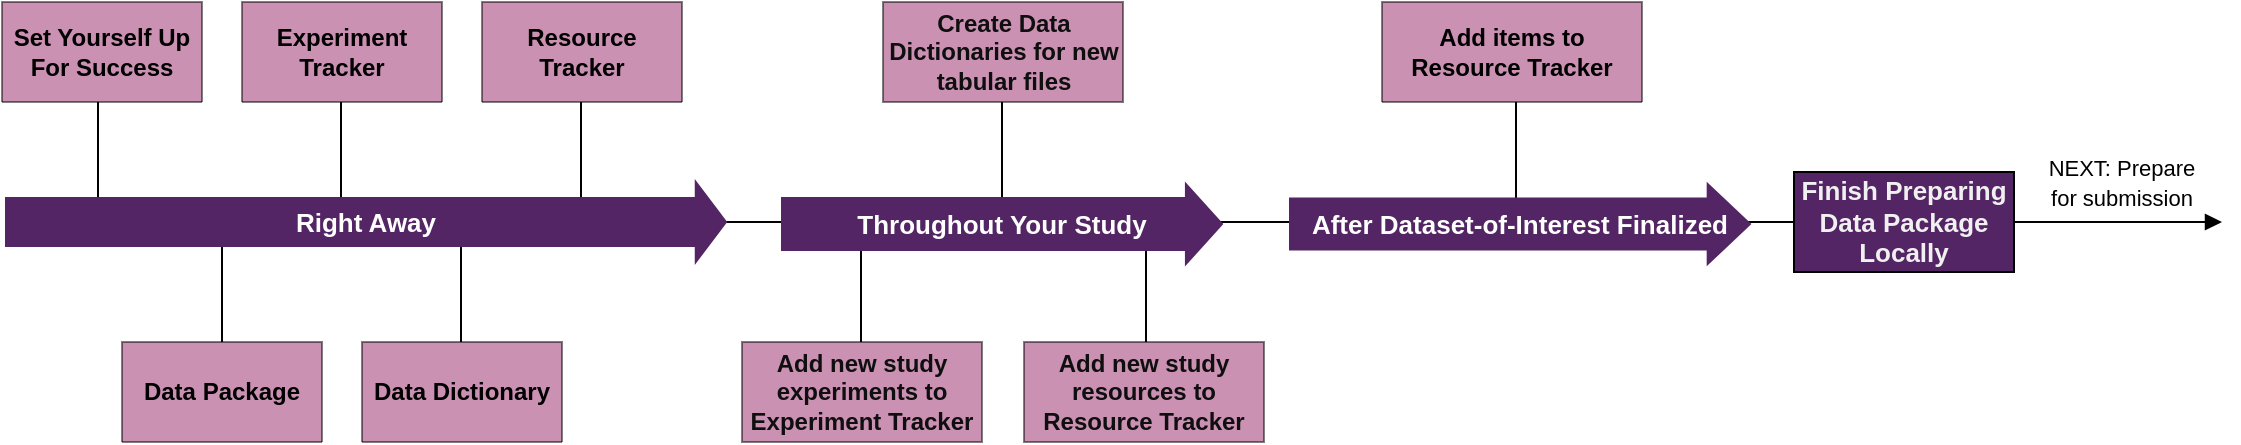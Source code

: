 <mxfile>
    <diagram id="kfqbYSQvsbw34wrSjgwR" name="Page-1">
        <mxGraphModel dx="1121" dy="787" grid="1" gridSize="10" guides="1" tooltips="1" connect="1" arrows="1" fold="1" page="1" pageScale="1" pageWidth="850" pageHeight="1100" math="0" shadow="0">
            <root>
                <mxCell id="0"/>
                <mxCell id="1" parent="0"/>
                <UserObject label="&lt;font style=&quot;font-size: 11px;&quot;&gt;NEXT: Prepare for submission&lt;/font&gt;" link="../../../submit/#placeholder" id="69">
                    <mxCell style="rounded=0;whiteSpace=wrap;html=1;strokeColor=none;" parent="1" vertex="1">
                        <mxGeometry x="1050" y="360" width="80" height="40" as="geometry"/>
                    </mxCell>
                </UserObject>
                <mxCell id="2" value="" style="endArrow=block;html=1;rounded=0;endFill=1;startArrow=none;" parent="1" edge="1">
                    <mxGeometry width="50" height="50" relative="1" as="geometry">
                        <mxPoint x="40" y="400" as="sourcePoint"/>
                        <mxPoint x="1140" y="400" as="targetPoint"/>
                    </mxGeometry>
                </mxCell>
                <mxCell id="5" value="Finish Preparing Data Package Locally" style="rounded=0;whiteSpace=wrap;html=1;fillColor=#532565;fontColor=#F0F0F0;fontStyle=1;glass=0;fontSize=13;" parent="1" vertex="1">
                    <mxGeometry x="926" y="375" width="110" height="50" as="geometry"/>
                </mxCell>
                <mxCell id="24" value="" style="endArrow=none;html=1;fontColor=#0F0F0F;rounded=0;" parent="1" edge="1">
                    <mxGeometry width="50" height="50" relative="1" as="geometry">
                        <mxPoint x="140" y="460" as="sourcePoint"/>
                        <mxPoint x="140" y="400" as="targetPoint"/>
                    </mxGeometry>
                </mxCell>
                <mxCell id="25" value="" style="endArrow=none;html=1;fontColor=#0F0F0F;rounded=0;" parent="1" edge="1">
                    <mxGeometry width="50" height="50" relative="1" as="geometry">
                        <mxPoint x="199.5" y="400" as="sourcePoint"/>
                        <mxPoint x="199.5" y="340" as="targetPoint"/>
                    </mxGeometry>
                </mxCell>
                <mxCell id="26" value="" style="endArrow=none;html=1;fontColor=#0F0F0F;rounded=0;" parent="1" edge="1">
                    <mxGeometry width="50" height="50" relative="1" as="geometry">
                        <mxPoint x="259.5" y="460" as="sourcePoint"/>
                        <mxPoint x="259.5" y="400" as="targetPoint"/>
                    </mxGeometry>
                </mxCell>
                <mxCell id="28" value="" style="endArrow=none;html=1;fontColor=#0F0F0F;rounded=0;" parent="1" edge="1">
                    <mxGeometry width="50" height="50" relative="1" as="geometry">
                        <mxPoint x="787" y="340" as="sourcePoint"/>
                        <mxPoint x="787" y="400" as="targetPoint"/>
                    </mxGeometry>
                </mxCell>
                <mxCell id="34" value="" style="endArrow=none;html=1;fontColor=#0F0F0F;rounded=0;" parent="1" edge="1">
                    <mxGeometry width="50" height="50" relative="1" as="geometry">
                        <mxPoint x="319.5" y="340" as="sourcePoint"/>
                        <mxPoint x="319.5" y="400" as="targetPoint"/>
                    </mxGeometry>
                </mxCell>
                <UserObject label="&lt;b&gt;Data Package&lt;/b&gt;" link="#initialize-your-data-package" id="45">
                    <mxCell style="swimlane;fontStyle=0;childLayout=stackLayout;horizontal=1;startSize=50;horizontalStack=0;resizeParent=1;resizeParentMax=0;resizeLast=0;collapsible=1;marginBottom=0;whiteSpace=wrap;html=1;rounded=0;shadow=0;glass=0;fillColor=#982568;gradientColor=none;gradientDirection=radial;opacity=50;movable=1;resizable=1;rotatable=1;deletable=1;editable=1;connectable=1;noLabel=0;expand=1;flipV=0;" parent="1" vertex="1" collapsed="1">
                        <mxGeometry x="90" y="460" width="100" height="50" as="geometry">
                            <mxRectangle x="200" y="460" width="120" height="110" as="alternateBounds"/>
                        </mxGeometry>
                    </mxCell>
                </UserObject>
                <mxCell id="46" value="Initialize data package" style="text;strokeColor=default;fillColor=#FFFFFF;align=center;verticalAlign=middle;spacingLeft=4;spacingRight=4;overflow=hidden;points=[[0,0.5],[1,0.5]];portConstraint=eastwest;rotatable=0;whiteSpace=wrap;html=1;rounded=0;shadow=0;glass=0;" parent="45" vertex="1">
                    <mxGeometry y="50" width="120" height="60" as="geometry"/>
                </mxCell>
                <UserObject label="&lt;b&gt;Data Dictionary&lt;/b&gt;" link="#start-your-data-dictionaryies" id="54">
                    <mxCell style="swimlane;fontStyle=0;childLayout=stackLayout;horizontal=1;startSize=50;horizontalStack=0;resizeParent=1;resizeParentMax=0;resizeLast=0;collapsible=1;marginBottom=0;whiteSpace=wrap;html=1;rounded=0;shadow=0;glass=0;fillColor=#982568;gradientColor=none;gradientDirection=radial;opacity=50;arcSize=15;swimlaneFillColor=none;" parent="1" vertex="1" collapsed="1">
                        <mxGeometry x="210" y="460" width="100" height="50" as="geometry">
                            <mxRectangle x="590" y="290" width="120" height="130" as="alternateBounds"/>
                        </mxGeometry>
                    </mxCell>
                </UserObject>
                <mxCell id="55" value="If any shared result depends upon a tabular data file, document the variables in that file." style="text;strokeColor=default;fillColor=#FFFFFF;align=left;verticalAlign=middle;spacingLeft=4;spacingRight=4;overflow=hidden;points=[[0,0.5],[1,0.5]];portConstraint=eastwest;rotatable=0;whiteSpace=wrap;html=1;rounded=0;shadow=0;glass=0;" parent="54" vertex="1">
                    <mxGeometry y="50" width="120" height="80" as="geometry"/>
                </mxCell>
                <mxCell id="58" value="" style="endArrow=none;html=1;fontColor=#0F0F0F;rounded=0;" parent="1" edge="1">
                    <mxGeometry width="50" height="50" relative="1" as="geometry">
                        <mxPoint x="78" y="340" as="sourcePoint"/>
                        <mxPoint x="78" y="400" as="targetPoint"/>
                    </mxGeometry>
                </mxCell>
                <UserObject label="Right Away" link="#what-to-do-right-away" id="68">
                    <mxCell style="shape=singleArrow;whiteSpace=wrap;html=1;arrowWidth=0.6;arrowSize=0.042;fillColor=#532565;strokeColor=#532565;fontSize=13;labelBorderColor=none;fontColor=#FFFFFF;fontStyle=1" parent="1" vertex="1">
                        <mxGeometry x="32" y="380" width="360" height="40" as="geometry"/>
                    </mxCell>
                </UserObject>
                <mxCell id="90" value="" style="endArrow=none;html=1;fontColor=#0F0F0F;rounded=0;" parent="1" edge="1">
                    <mxGeometry width="50" height="50" relative="1" as="geometry">
                        <mxPoint x="530" y="340" as="sourcePoint"/>
                        <mxPoint x="530" y="400" as="targetPoint"/>
                    </mxGeometry>
                </mxCell>
                <UserObject label="Create Data Dictionaries for new tabular files" link="#new-tabular-data-files" id="95">
                    <mxCell style="rounded=0;whiteSpace=wrap;html=1;fillColor=#982568;fontColor=#0F0F0F;fontStyle=1;opacity=50;" parent="1" vertex="1">
                        <mxGeometry x="470.5" y="290" width="120" height="50" as="geometry"/>
                    </mxCell>
                </UserObject>
                <UserObject label="Add new study experiments to Experiment Tracker" link="#new-study-experimentsactivities" id="96">
                    <mxCell style="rounded=0;whiteSpace=wrap;html=1;fillColor=#982568;fontColor=#0F0F0F;fontStyle=1;opacity=50;" parent="1" vertex="1">
                        <mxGeometry x="400" y="460" width="120" height="50" as="geometry"/>
                    </mxCell>
                </UserObject>
                <mxCell id="98" value="" style="endArrow=none;html=1;fontColor=#0F0F0F;rounded=0;" parent="1" edge="1">
                    <mxGeometry width="50" height="50" relative="1" as="geometry">
                        <mxPoint x="459.5" y="400" as="sourcePoint"/>
                        <mxPoint x="459.5" y="460" as="targetPoint"/>
                    </mxGeometry>
                </mxCell>
                <UserObject label="Add new study resources to Resource Tracker" link="#new-study-filesresources" id="99">
                    <mxCell style="rounded=0;whiteSpace=wrap;html=1;fillColor=#982568;fontColor=#0F0F0F;fontStyle=1;opacity=50;" parent="1" vertex="1">
                        <mxGeometry x="541" y="460" width="120" height="50" as="geometry"/>
                    </mxCell>
                </UserObject>
                <mxCell id="100" value="" style="endArrow=none;html=1;fontColor=#0F0F0F;rounded=0;" parent="1" edge="1">
                    <mxGeometry width="50" height="50" relative="1" as="geometry">
                        <mxPoint x="602" y="400" as="sourcePoint"/>
                        <mxPoint x="602" y="460" as="targetPoint"/>
                    </mxGeometry>
                </mxCell>
                <UserObject label="&lt;font color=&quot;#ffffff&quot; style=&quot;font-size: 13px;&quot;&gt;&lt;b style=&quot;font-size: 13px;&quot;&gt;Throughout Your Study&lt;/b&gt;&lt;/font&gt;" link="#what-to-do-continuously-as-you-go" id="101">
                    <mxCell style="shape=singleArrow;whiteSpace=wrap;html=1;arrowWidth=0.65;arrowSize=0.082;fillColor=#532565;strokeColor=#532565;fontSize=13;labelBorderColor=none;" parent="1" vertex="1">
                        <mxGeometry x="420" y="381" width="220" height="40" as="geometry"/>
                    </mxCell>
                </UserObject>
                <UserObject label="&lt;font color=&quot;#ffffff&quot; style=&quot;font-size: 13px;&quot;&gt;&lt;b style=&quot;font-size: 13px;&quot;&gt;After Dataset-of-Interest Finalized&lt;/b&gt;&lt;/font&gt;" link="#what-to-do-when-your-dataset-of-interest-is-finalized" id="102">
                    <mxCell style="shape=singleArrow;whiteSpace=wrap;html=1;arrowWidth=0.64;arrowSize=0.092;fillColor=#532565;strokeColor=#532565;fontSize=13;labelBorderColor=none;" parent="1" vertex="1">
                        <mxGeometry x="674" y="381" width="230" height="40" as="geometry"/>
                    </mxCell>
                </UserObject>
                <UserObject label="&lt;b&gt;Experiment Tracker&lt;/b&gt;" link="#start-your-experiment-tracker" id="41">
                    <mxCell style="swimlane;fontStyle=0;childLayout=stackLayout;horizontal=1;startSize=50;horizontalStack=0;resizeParent=1;resizeParentMax=0;resizeLast=0;collapsible=1;marginBottom=0;whiteSpace=wrap;html=1;rounded=0;shadow=0;glass=0;fillColor=#982568;gradientColor=none;gradientDirection=radial;opacity=50;" parent="1" vertex="1" collapsed="1">
                        <mxGeometry x="150" y="290" width="100" height="50" as="geometry">
                            <mxRectangle x="450" y="290" width="120" height="110" as="alternateBounds"/>
                        </mxGeometry>
                    </mxCell>
                </UserObject>
                <mxCell id="42" value="Document contributing experiments" style="text;strokeColor=default;fillColor=#FFFFFF;align=center;verticalAlign=middle;spacingLeft=4;spacingRight=4;overflow=hidden;points=[[0,0.5],[1,0.5]];portConstraint=eastwest;rotatable=0;whiteSpace=wrap;html=1;rounded=0;shadow=0;glass=0;" parent="41" vertex="1">
                    <mxGeometry y="50" width="120" height="60" as="geometry"/>
                </mxCell>
                <UserObject label="&lt;b&gt;Set Yourself Up For Success&lt;/b&gt;" link="#set-yourself-up-for-success" id="113">
                    <mxCell style="swimlane;fontStyle=0;childLayout=stackLayout;horizontal=1;startSize=50;horizontalStack=0;resizeParent=1;resizeParentMax=0;resizeLast=0;collapsible=1;marginBottom=0;whiteSpace=wrap;html=1;rounded=0;shadow=0;glass=0;fillColor=#982568;gradientColor=none;gradientDirection=radial;opacity=50;" vertex="1" collapsed="1" parent="1">
                        <mxGeometry x="30" y="290" width="100" height="50" as="geometry">
                            <mxRectangle x="30" y="290" width="150" height="220" as="alternateBounds"/>
                        </mxGeometry>
                    </mxCell>
                </UserObject>
                <mxCell id="114" value="&lt;span style=&quot;&quot;&gt;1. Review all files produced by your study&lt;/span&gt;" style="text;strokeColor=default;fillColor=#FFFFFF;align=left;verticalAlign=middle;spacingLeft=4;spacingRight=4;overflow=hidden;points=[[0,0.5],[1,0.5]];portConstraint=eastwest;rotatable=0;whiteSpace=wrap;html=1;rounded=0;shadow=0;glass=0;" vertex="1" parent="113">
                    <mxGeometry y="50" width="150" height="40" as="geometry"/>
                </mxCell>
                <mxCell id="115" value="2. Apply file organization and naming conventions" style="text;strokeColor=default;fillColor=#FFFFFF;align=left;verticalAlign=middle;spacingLeft=4;spacingRight=4;overflow=hidden;points=[[0,0.5],[1,0.5]];portConstraint=eastwest;rotatable=0;whiteSpace=wrap;html=1;rounded=0;shadow=0;glass=0;" vertex="1" parent="113">
                    <mxGeometry y="90" width="150" height="40" as="geometry"/>
                </mxCell>
                <mxCell id="116" value="3. Organize study files into a single folder/ directory" style="text;strokeColor=default;fillColor=#FFFFFF;align=left;verticalAlign=middle;spacingLeft=4;spacingRight=4;overflow=hidden;points=[[0,0.5],[1,0.5]];portConstraint=eastwest;rotatable=0;whiteSpace=wrap;html=1;rounded=0;shadow=0;glass=0;" vertex="1" parent="113">
                    <mxGeometry y="130" width="150" height="50" as="geometry"/>
                </mxCell>
                <mxCell id="117" value="4. Ensure study files and folders are accessible" style="text;strokeColor=default;fillColor=#FFFFFF;align=left;verticalAlign=middle;spacingLeft=4;spacingRight=4;overflow=hidden;points=[[0,0.5],[1,0.5]];portConstraint=eastwest;rotatable=0;whiteSpace=wrap;html=1;rounded=0;shadow=0;glass=0;" vertex="1" parent="113">
                    <mxGeometry y="180" width="150" height="40" as="geometry"/>
                </mxCell>
                <UserObject label="&lt;b&gt;Add items to Resource Tracker&lt;/b&gt;" link="#add-items-to-your-resource-tracker" id="118">
                    <mxCell style="swimlane;fontStyle=0;childLayout=stackLayout;horizontal=1;startSize=50;horizontalStack=0;resizeParent=1;resizeParentMax=0;resizeLast=0;collapsible=1;marginBottom=0;whiteSpace=wrap;html=1;rounded=0;shadow=0;glass=0;fillColor=#982568;gradientColor=none;gradientDirection=radial;opacity=50;swimlaneLine=1;" vertex="1" collapsed="1" parent="1">
                        <mxGeometry x="720" y="290" width="130" height="50" as="geometry">
                            <mxRectangle x="720" y="290" width="190" height="220" as="alternateBounds"/>
                        </mxGeometry>
                    </mxCell>
                </UserObject>
                <mxCell id="119" value="&lt;b&gt;Step 1&lt;/b&gt;: Add your finalized dataset-of-interest to your Resource Tracker." style="text;strokeColor=default;fillColor=#FFFFFF;align=left;verticalAlign=middle;spacingLeft=4;spacingRight=4;overflow=hidden;points=[[0,0.5],[1,0.5]];portConstraint=eastwest;rotatable=0;whiteSpace=wrap;html=1;rounded=0;shadow=0;glass=0;" vertex="1" parent="118">
                    <mxGeometry y="50" width="190" height="50" as="geometry"/>
                </mxCell>
                <mxCell id="120" value="&lt;b style=&quot;border-color: var(--border-color);&quot;&gt;Step 2&lt;/b&gt;: Confirm that all associated files/dependencies for the finalized-dataset-of-interest are listed as study files in your Resource Tracker and associated files/dependencies for each of these study files are listed in your Resource Tracker" style="text;strokeColor=default;fillColor=#FFFFFF;align=left;verticalAlign=middle;spacingLeft=4;spacingRight=4;overflow=hidden;points=[[0,0.5],[1,0.5]];portConstraint=eastwest;rotatable=0;whiteSpace=wrap;html=1;rounded=0;shadow=0;glass=0;" vertex="1" parent="118">
                    <mxGeometry y="100" width="190" height="120" as="geometry"/>
                </mxCell>
                <UserObject label="&lt;b&gt;Resource Tracker&lt;/b&gt;" link="#start-your-resource-tracker" id="124">
                    <mxCell style="swimlane;fontStyle=0;childLayout=stackLayout;horizontal=1;startSize=50;horizontalStack=0;resizeParent=1;resizeParentMax=0;resizeLast=0;collapsible=1;marginBottom=0;whiteSpace=wrap;html=1;rounded=0;shadow=0;glass=0;fillColor=#982568;gradientColor=none;gradientDirection=radial;opacity=50;" vertex="1" collapsed="1" parent="1">
                        <mxGeometry x="270" y="290" width="100" height="50" as="geometry">
                            <mxRectangle x="270" y="290" width="120" height="110" as="alternateBounds"/>
                        </mxGeometry>
                    </mxCell>
                </UserObject>
                <mxCell id="125" value="Add all study files already produced by your study as resources" style="text;strokeColor=default;fillColor=#FFFFFF;align=center;verticalAlign=middle;spacingLeft=4;spacingRight=4;overflow=hidden;points=[[0,0.5],[1,0.5]];portConstraint=eastwest;rotatable=0;whiteSpace=wrap;html=1;rounded=0;shadow=0;glass=0;" vertex="1" parent="124">
                    <mxGeometry y="50" width="120" height="60" as="geometry"/>
                </mxCell>
            </root>
        </mxGraphModel>
    </diagram>
</mxfile>